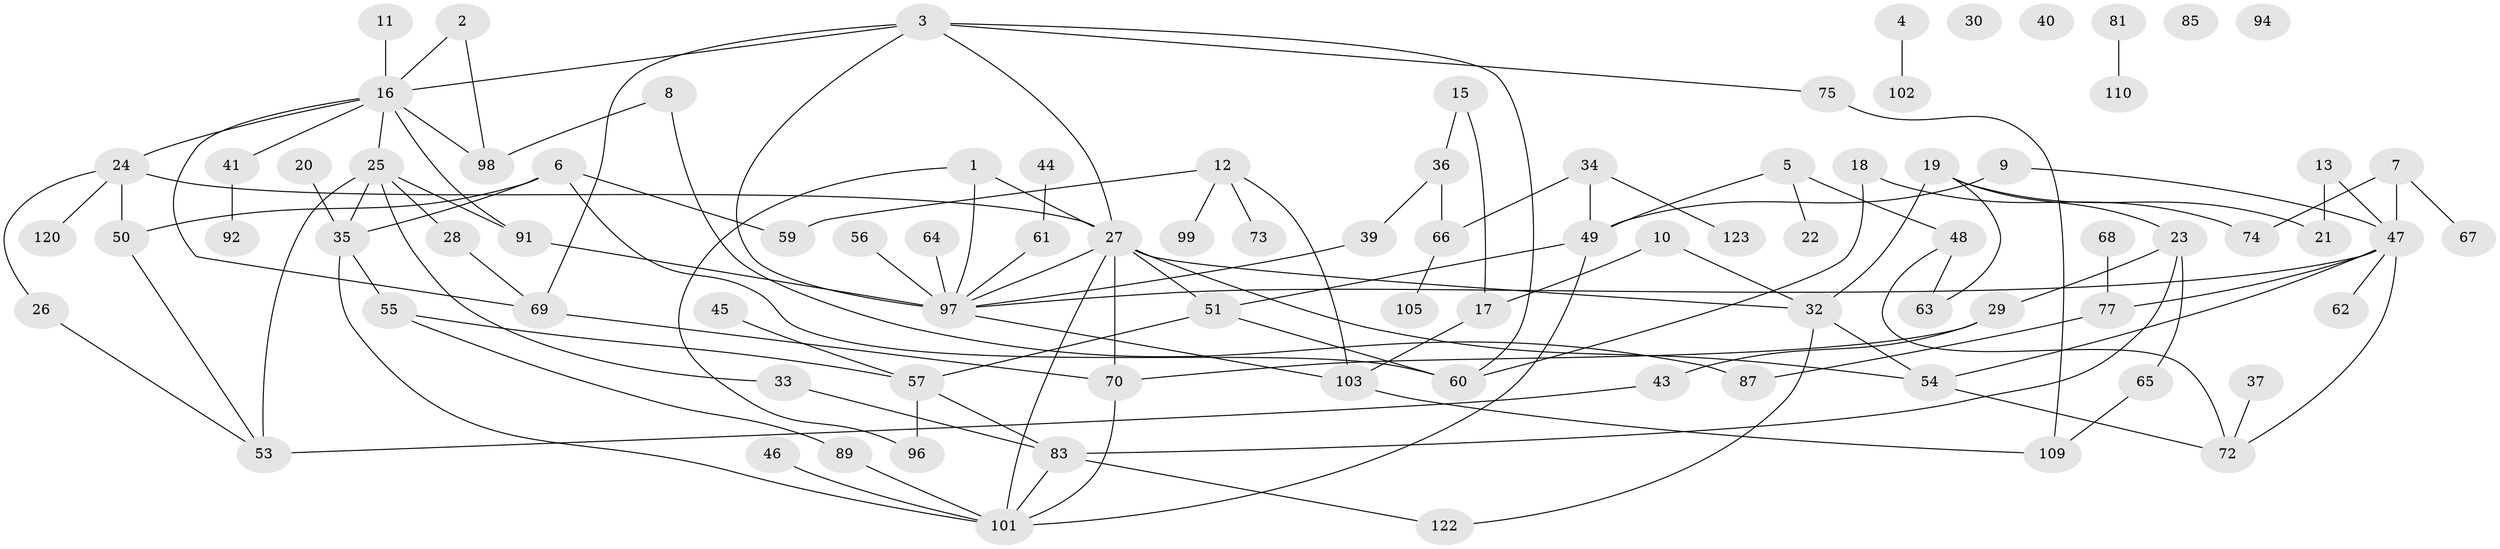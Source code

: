 // original degree distribution, {3: 0.21705426356589147, 1: 0.2248062015503876, 5: 0.06201550387596899, 2: 0.3023255813953488, 4: 0.12403100775193798, 6: 0.023255813953488372, 0: 0.031007751937984496, 8: 0.007751937984496124, 7: 0.007751937984496124}
// Generated by graph-tools (version 1.1) at 2025/16/03/04/25 18:16:44]
// undirected, 90 vertices, 124 edges
graph export_dot {
graph [start="1"]
  node [color=gray90,style=filled];
  1;
  2 [super="+90"];
  3 [super="+38"];
  4;
  5;
  6 [super="+14"];
  7;
  8;
  9 [super="+119"];
  10 [super="+107"];
  11;
  12;
  13;
  15;
  16 [super="+95"];
  17;
  18;
  19;
  20;
  21;
  22;
  23;
  24 [super="+31"];
  25 [super="+71"];
  26;
  27 [super="+112"];
  28;
  29 [super="+82+86"];
  30;
  32;
  33;
  34;
  35;
  36;
  37;
  39;
  40;
  41 [super="+42"];
  43;
  44;
  45;
  46;
  47 [super="+58"];
  48;
  49 [super="+79+93"];
  50 [super="+84"];
  51 [super="+114"];
  53;
  54;
  55;
  56;
  57;
  59;
  60;
  61;
  62;
  63;
  64;
  65 [super="+80"];
  66;
  67;
  68;
  69 [super="+78"];
  70 [super="+100"];
  72 [super="+108"];
  73 [super="+76"];
  74;
  75;
  77;
  81;
  83 [super="+88"];
  85;
  87;
  89;
  91;
  92;
  94;
  96;
  97 [super="+116"];
  98;
  99;
  101 [super="+106+115"];
  102 [super="+128"];
  103;
  105;
  109;
  110 [super="+117"];
  120;
  122;
  123;
  1 -- 96;
  1 -- 27;
  1 -- 97;
  2 -- 98;
  2 -- 16;
  3 -- 27;
  3 -- 60;
  3 -- 75;
  3 -- 16;
  3 -- 97;
  3 -- 69;
  4 -- 102;
  5 -- 22;
  5 -- 48;
  5 -- 49;
  6 -- 35;
  6 -- 60;
  6 -- 59;
  6 -- 50;
  7 -- 47;
  7 -- 67;
  7 -- 74;
  8 -- 87;
  8 -- 98;
  9 -- 49;
  9 -- 47;
  10 -- 32;
  10 -- 17;
  11 -- 16;
  12 -- 59;
  12 -- 99;
  12 -- 103;
  12 -- 73;
  13 -- 21;
  13 -- 47;
  15 -- 17;
  15 -- 36;
  16 -- 69;
  16 -- 98;
  16 -- 41;
  16 -- 24;
  16 -- 25;
  16 -- 91;
  17 -- 103;
  18 -- 60;
  18 -- 74;
  19 -- 21;
  19 -- 23;
  19 -- 32;
  19 -- 63;
  20 -- 35;
  23 -- 65;
  23 -- 83;
  23 -- 29;
  24 -- 27;
  24 -- 120;
  24 -- 26;
  24 -- 50;
  25 -- 28;
  25 -- 33;
  25 -- 35;
  25 -- 91;
  25 -- 53;
  26 -- 53;
  27 -- 97;
  27 -- 51;
  27 -- 32;
  27 -- 101;
  27 -- 54;
  27 -- 70;
  28 -- 69;
  29 -- 70;
  29 -- 43;
  32 -- 54;
  32 -- 122;
  33 -- 83;
  34 -- 49;
  34 -- 66;
  34 -- 123;
  35 -- 55;
  35 -- 101;
  36 -- 39;
  36 -- 66;
  37 -- 72;
  39 -- 97;
  41 -- 92;
  43 -- 53;
  44 -- 61;
  45 -- 57;
  46 -- 101;
  47 -- 54;
  47 -- 62;
  47 -- 72;
  47 -- 77;
  47 -- 97;
  48 -- 63;
  48 -- 72;
  49 -- 51;
  49 -- 101;
  50 -- 53;
  51 -- 57;
  51 -- 60;
  54 -- 72;
  55 -- 57;
  55 -- 89;
  56 -- 97;
  57 -- 96;
  57 -- 83;
  61 -- 97;
  64 -- 97;
  65 -- 109;
  66 -- 105;
  68 -- 77;
  69 -- 70;
  70 -- 101;
  75 -- 109;
  77 -- 87;
  81 -- 110;
  83 -- 122;
  83 -- 101;
  89 -- 101;
  91 -- 97 [weight=2];
  97 -- 103;
  103 -- 109;
}
